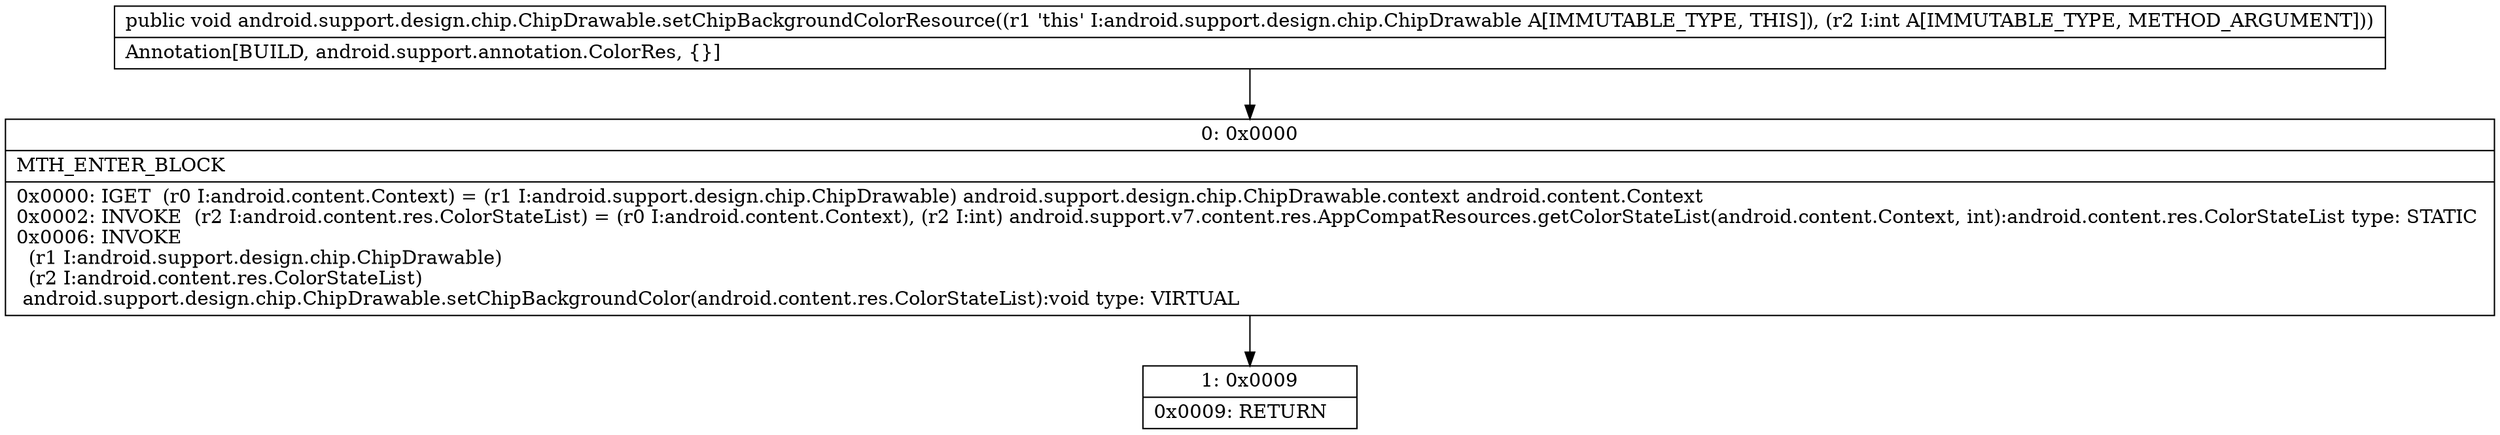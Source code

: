 digraph "CFG forandroid.support.design.chip.ChipDrawable.setChipBackgroundColorResource(I)V" {
Node_0 [shape=record,label="{0\:\ 0x0000|MTH_ENTER_BLOCK\l|0x0000: IGET  (r0 I:android.content.Context) = (r1 I:android.support.design.chip.ChipDrawable) android.support.design.chip.ChipDrawable.context android.content.Context \l0x0002: INVOKE  (r2 I:android.content.res.ColorStateList) = (r0 I:android.content.Context), (r2 I:int) android.support.v7.content.res.AppCompatResources.getColorStateList(android.content.Context, int):android.content.res.ColorStateList type: STATIC \l0x0006: INVOKE  \l  (r1 I:android.support.design.chip.ChipDrawable)\l  (r2 I:android.content.res.ColorStateList)\l android.support.design.chip.ChipDrawable.setChipBackgroundColor(android.content.res.ColorStateList):void type: VIRTUAL \l}"];
Node_1 [shape=record,label="{1\:\ 0x0009|0x0009: RETURN   \l}"];
MethodNode[shape=record,label="{public void android.support.design.chip.ChipDrawable.setChipBackgroundColorResource((r1 'this' I:android.support.design.chip.ChipDrawable A[IMMUTABLE_TYPE, THIS]), (r2 I:int A[IMMUTABLE_TYPE, METHOD_ARGUMENT]))  | Annotation[BUILD, android.support.annotation.ColorRes, \{\}]\l}"];
MethodNode -> Node_0;
Node_0 -> Node_1;
}

